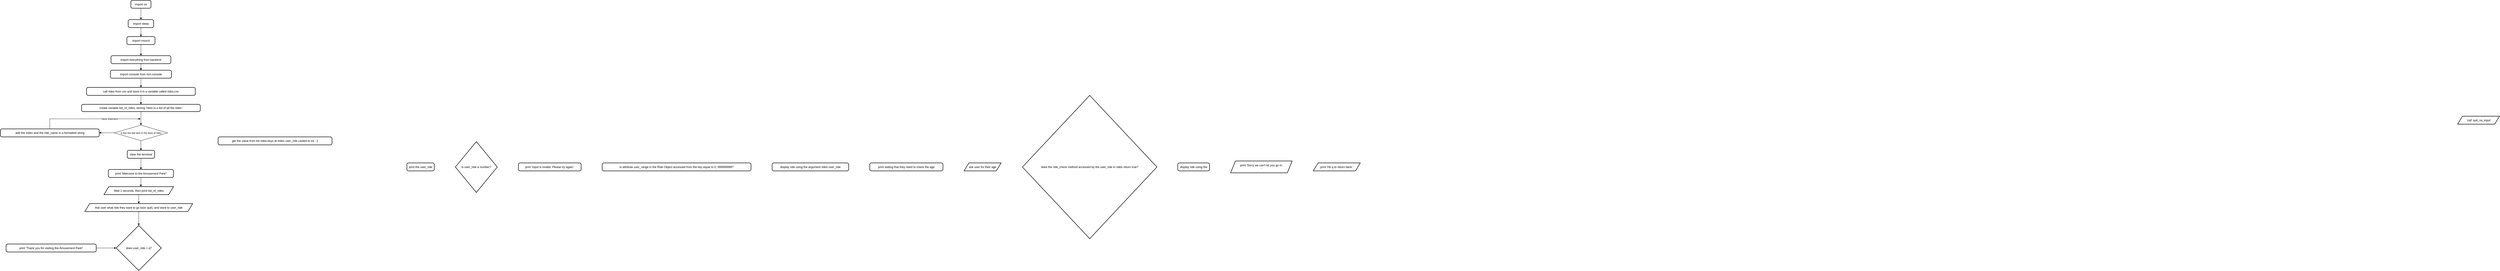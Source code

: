<mxfile version="24.4.0" type="device">
  <diagram name="Page-1" id="J3T0IwS7myqQdHtLeNHc">
    <mxGraphModel dx="1418" dy="282" grid="1" gridSize="10" guides="1" tooltips="1" connect="1" arrows="1" fold="1" page="1" pageScale="1" pageWidth="850" pageHeight="1100" math="0" shadow="0">
      <root>
        <mxCell id="0" />
        <mxCell id="1" parent="0" />
        <mxCell id="J7ISV5oreiWeoYotv0Rw-33" style="edgeStyle=orthogonalEdgeStyle;rounded=0;orthogonalLoop=1;jettySize=auto;html=1;" edge="1" parent="1" source="J7ISV5oreiWeoYotv0Rw-1" target="J7ISV5oreiWeoYotv0Rw-2">
          <mxGeometry relative="1" as="geometry" />
        </mxCell>
        <mxCell id="J7ISV5oreiWeoYotv0Rw-1" value="import os" style="rounded=1;absoluteArcSize=1;arcSize=14;whiteSpace=wrap;strokeWidth=2;" vertex="1" parent="1">
          <mxGeometry x="90" y="80" width="83" height="33" as="geometry" />
        </mxCell>
        <mxCell id="J7ISV5oreiWeoYotv0Rw-34" style="edgeStyle=orthogonalEdgeStyle;rounded=0;orthogonalLoop=1;jettySize=auto;html=1;" edge="1" parent="1" source="J7ISV5oreiWeoYotv0Rw-2" target="J7ISV5oreiWeoYotv0Rw-3">
          <mxGeometry relative="1" as="geometry" />
        </mxCell>
        <mxCell id="J7ISV5oreiWeoYotv0Rw-2" value="import sleep" style="rounded=1;absoluteArcSize=1;arcSize=14;whiteSpace=wrap;strokeWidth=2;" vertex="1" parent="1">
          <mxGeometry x="79" y="160" width="105" height="33" as="geometry" />
        </mxCell>
        <mxCell id="J7ISV5oreiWeoYotv0Rw-35" style="edgeStyle=orthogonalEdgeStyle;rounded=0;orthogonalLoop=1;jettySize=auto;html=1;entryX=0.5;entryY=0;entryDx=0;entryDy=0;" edge="1" parent="1" source="J7ISV5oreiWeoYotv0Rw-3" target="J7ISV5oreiWeoYotv0Rw-4">
          <mxGeometry relative="1" as="geometry" />
        </mxCell>
        <mxCell id="J7ISV5oreiWeoYotv0Rw-3" value="import msvcrt" style="rounded=1;absoluteArcSize=1;arcSize=14;whiteSpace=wrap;strokeWidth=2;" vertex="1" parent="1">
          <mxGeometry x="73.5" y="230" width="116" height="33" as="geometry" />
        </mxCell>
        <mxCell id="J7ISV5oreiWeoYotv0Rw-36" style="edgeStyle=orthogonalEdgeStyle;rounded=0;orthogonalLoop=1;jettySize=auto;html=1;" edge="1" parent="1" source="J7ISV5oreiWeoYotv0Rw-4" target="J7ISV5oreiWeoYotv0Rw-5">
          <mxGeometry relative="1" as="geometry" />
        </mxCell>
        <mxCell id="J7ISV5oreiWeoYotv0Rw-4" value="import everything from backend" style="rounded=1;absoluteArcSize=1;arcSize=14;whiteSpace=wrap;strokeWidth=2;" vertex="1" parent="1">
          <mxGeometry x="8" y="309" width="247" height="33" as="geometry" />
        </mxCell>
        <mxCell id="J7ISV5oreiWeoYotv0Rw-37" style="edgeStyle=orthogonalEdgeStyle;rounded=0;orthogonalLoop=1;jettySize=auto;html=1;entryX=0.5;entryY=0;entryDx=0;entryDy=0;" edge="1" parent="1" source="J7ISV5oreiWeoYotv0Rw-5" target="J7ISV5oreiWeoYotv0Rw-6">
          <mxGeometry relative="1" as="geometry" />
        </mxCell>
        <mxCell id="J7ISV5oreiWeoYotv0Rw-5" value="import console from rich.console" style="rounded=1;absoluteArcSize=1;arcSize=14;whiteSpace=wrap;strokeWidth=2;" vertex="1" parent="1">
          <mxGeometry x="5.5" y="369" width="252" height="33" as="geometry" />
        </mxCell>
        <mxCell id="J7ISV5oreiWeoYotv0Rw-38" style="edgeStyle=orthogonalEdgeStyle;rounded=0;orthogonalLoop=1;jettySize=auto;html=1;" edge="1" parent="1" source="J7ISV5oreiWeoYotv0Rw-6" target="J7ISV5oreiWeoYotv0Rw-7">
          <mxGeometry relative="1" as="geometry" />
        </mxCell>
        <mxCell id="J7ISV5oreiWeoYotv0Rw-6" value="call rides from csv and store it in a variable called rides.csv" style="rounded=1;absoluteArcSize=1;arcSize=14;whiteSpace=wrap;strokeWidth=2;" vertex="1" parent="1">
          <mxGeometry x="-93" y="440" width="449" height="33" as="geometry" />
        </mxCell>
        <mxCell id="J7ISV5oreiWeoYotv0Rw-39" style="edgeStyle=orthogonalEdgeStyle;rounded=0;orthogonalLoop=1;jettySize=auto;html=1;" edge="1" parent="1" source="J7ISV5oreiWeoYotv0Rw-7" target="J7ISV5oreiWeoYotv0Rw-45">
          <mxGeometry relative="1" as="geometry">
            <mxPoint x="131.5" y="592" as="targetPoint" />
          </mxGeometry>
        </mxCell>
        <mxCell id="J7ISV5oreiWeoYotv0Rw-7" value="create variable list_of_rides, storing &#39;Here is a list of all the rides:&#39;" style="rounded=1;absoluteArcSize=1;arcSize=14;whiteSpace=wrap;strokeWidth=2;" vertex="1" parent="1">
          <mxGeometry x="-113.5" y="510" width="490" height="30" as="geometry" />
        </mxCell>
        <mxCell id="J7ISV5oreiWeoYotv0Rw-40" style="edgeStyle=orthogonalEdgeStyle;rounded=0;orthogonalLoop=1;jettySize=auto;html=1;" edge="1" parent="1" target="J7ISV5oreiWeoYotv0Rw-9">
          <mxGeometry relative="1" as="geometry">
            <mxPoint x="21.5" y="627.5" as="sourcePoint" />
          </mxGeometry>
        </mxCell>
        <mxCell id="J7ISV5oreiWeoYotv0Rw-47" style="edgeStyle=orthogonalEdgeStyle;rounded=0;orthogonalLoop=1;jettySize=auto;html=1;" edge="1" parent="1" source="J7ISV5oreiWeoYotv0Rw-9">
          <mxGeometry relative="1" as="geometry">
            <mxPoint x="130" y="570" as="targetPoint" />
            <Array as="points">
              <mxPoint x="-245" y="570" />
              <mxPoint x="130" y="570" />
            </Array>
          </mxGeometry>
        </mxCell>
        <mxCell id="J7ISV5oreiWeoYotv0Rw-48" value="Next Element" style="edgeLabel;html=1;align=center;verticalAlign=middle;resizable=0;points=[];" vertex="1" connectable="0" parent="J7ISV5oreiWeoYotv0Rw-47">
          <mxGeometry x="0.385" relative="1" as="geometry">
            <mxPoint as="offset" />
          </mxGeometry>
        </mxCell>
        <mxCell id="J7ISV5oreiWeoYotv0Rw-9" value="add the index and the ride_name in a formatted string" style="rounded=1;absoluteArcSize=1;arcSize=14;whiteSpace=wrap;strokeWidth=2;" vertex="1" parent="1">
          <mxGeometry x="-448.5" y="611.5" width="408" height="33" as="geometry" />
        </mxCell>
        <mxCell id="J7ISV5oreiWeoYotv0Rw-50" style="edgeStyle=orthogonalEdgeStyle;rounded=0;orthogonalLoop=1;jettySize=auto;html=1;" edge="1" parent="1" source="J7ISV5oreiWeoYotv0Rw-10" target="J7ISV5oreiWeoYotv0Rw-11">
          <mxGeometry relative="1" as="geometry" />
        </mxCell>
        <mxCell id="J7ISV5oreiWeoYotv0Rw-10" value="clear the terminal" style="rounded=1;absoluteArcSize=1;arcSize=14;whiteSpace=wrap;strokeWidth=2;" vertex="1" parent="1">
          <mxGeometry x="75" y="700" width="113" height="33" as="geometry" />
        </mxCell>
        <mxCell id="J7ISV5oreiWeoYotv0Rw-11" value="print &#39;Welcome to the Amusement Park!&#39;" style="rounded=1;absoluteArcSize=1;arcSize=14;whiteSpace=wrap;strokeWidth=2;" vertex="1" parent="1">
          <mxGeometry x="-3" y="779" width="269" height="33" as="geometry" />
        </mxCell>
        <mxCell id="J7ISV5oreiWeoYotv0Rw-52" style="edgeStyle=orthogonalEdgeStyle;rounded=0;orthogonalLoop=1;jettySize=auto;html=1;entryX=0.5;entryY=0;entryDx=0;entryDy=0;" edge="1" parent="1" source="J7ISV5oreiWeoYotv0Rw-12" target="J7ISV5oreiWeoYotv0Rw-13">
          <mxGeometry relative="1" as="geometry" />
        </mxCell>
        <mxCell id="J7ISV5oreiWeoYotv0Rw-12" value="Wait 1 seconds, then print list_of_rides" style="shape=parallelogram;perimeter=parallelogramPerimeter;fixedSize=1;strokeWidth=2;whiteSpace=wrap;" vertex="1" parent="1">
          <mxGeometry x="-21" y="850" width="287" height="33" as="geometry" />
        </mxCell>
        <mxCell id="J7ISV5oreiWeoYotv0Rw-54" style="edgeStyle=orthogonalEdgeStyle;rounded=0;orthogonalLoop=1;jettySize=auto;html=1;entryX=0.5;entryY=0;entryDx=0;entryDy=0;" edge="1" parent="1" source="J7ISV5oreiWeoYotv0Rw-13" target="J7ISV5oreiWeoYotv0Rw-14">
          <mxGeometry relative="1" as="geometry" />
        </mxCell>
        <mxCell id="J7ISV5oreiWeoYotv0Rw-13" value="Ask user what ride they want to go to(or quit), and store to user_ride" style="shape=parallelogram;perimeter=parallelogramPerimeter;fixedSize=1;strokeWidth=2;whiteSpace=wrap;" vertex="1" parent="1">
          <mxGeometry x="-100" y="920" width="445" height="33" as="geometry" />
        </mxCell>
        <mxCell id="J7ISV5oreiWeoYotv0Rw-14" value="does user_ride = q?" style="rhombus;strokeWidth=2;whiteSpace=wrap;" vertex="1" parent="1">
          <mxGeometry x="29.5" y="1010.5" width="186" height="186" as="geometry" />
        </mxCell>
        <mxCell id="J7ISV5oreiWeoYotv0Rw-55" style="edgeStyle=orthogonalEdgeStyle;rounded=0;orthogonalLoop=1;jettySize=auto;html=1;entryX=0;entryY=0.5;entryDx=0;entryDy=0;" edge="1" parent="1" source="J7ISV5oreiWeoYotv0Rw-15" target="J7ISV5oreiWeoYotv0Rw-14">
          <mxGeometry relative="1" as="geometry" />
        </mxCell>
        <mxCell id="J7ISV5oreiWeoYotv0Rw-15" value="print &#39;Thank you for visiting the Amusement Park!&#39;" style="rounded=1;absoluteArcSize=1;arcSize=14;whiteSpace=wrap;strokeWidth=2;" vertex="1" parent="1">
          <mxGeometry x="-425" y="1087" width="372" height="33" as="geometry" />
        </mxCell>
        <mxCell id="J7ISV5oreiWeoYotv0Rw-17" value="get the value from list rides.keys at index user_ride casted to int - 1" style="rounded=1;absoluteArcSize=1;arcSize=14;whiteSpace=wrap;strokeWidth=2;" vertex="1" parent="1">
          <mxGeometry x="450" y="644.5" width="470" height="33" as="geometry" />
        </mxCell>
        <mxCell id="J7ISV5oreiWeoYotv0Rw-18" value="print the user_ride" style="rounded=1;absoluteArcSize=1;arcSize=14;whiteSpace=wrap;strokeWidth=2;" vertex="1" parent="1">
          <mxGeometry x="1229" y="752" width="113" height="33" as="geometry" />
        </mxCell>
        <mxCell id="J7ISV5oreiWeoYotv0Rw-19" value="is user_ride a number?" style="rhombus;strokeWidth=2;whiteSpace=wrap;" vertex="1" parent="1">
          <mxGeometry x="1429" y="664" width="173" height="210" as="geometry" />
        </mxCell>
        <mxCell id="J7ISV5oreiWeoYotv0Rw-20" value="print &#39;Input is invalid. Please try again.&#39;" style="rounded=1;absoluteArcSize=1;arcSize=14;whiteSpace=wrap;strokeWidth=2;" vertex="1" parent="1">
          <mxGeometry x="1689" y="752" width="259" height="33" as="geometry" />
        </mxCell>
        <mxCell id="J7ISV5oreiWeoYotv0Rw-21" value="is attribute user_range in the Ride Object accessed from the key equal to 0, 999999999?" style="rounded=1;absoluteArcSize=1;arcSize=14;whiteSpace=wrap;strokeWidth=2;" vertex="1" parent="1">
          <mxGeometry x="2035" y="752" width="614" height="33" as="geometry" />
        </mxCell>
        <mxCell id="J7ISV5oreiWeoYotv0Rw-22" value="display ride using the argument rides user_ride" style="rounded=1;absoluteArcSize=1;arcSize=14;whiteSpace=wrap;strokeWidth=2;" vertex="1" parent="1">
          <mxGeometry x="2736" y="752" width="316" height="33" as="geometry" />
        </mxCell>
        <mxCell id="J7ISV5oreiWeoYotv0Rw-23" value="print stating that they need to check the age" style="rounded=1;absoluteArcSize=1;arcSize=14;whiteSpace=wrap;strokeWidth=2;" vertex="1" parent="1">
          <mxGeometry x="3139" y="752" width="302" height="33" as="geometry" />
        </mxCell>
        <mxCell id="J7ISV5oreiWeoYotv0Rw-24" value="ask user for their age" style="shape=parallelogram;perimeter=parallelogramPerimeter;fixedSize=1;strokeWidth=2;whiteSpace=wrap;" vertex="1" parent="1">
          <mxGeometry x="3528" y="752" width="153" height="33" as="geometry" />
        </mxCell>
        <mxCell id="J7ISV5oreiWeoYotv0Rw-25" value="does the ride_check method accessed by the user_ride in rides return true?" style="rhombus;strokeWidth=2;whiteSpace=wrap;" vertex="1" parent="1">
          <mxGeometry x="3769" y="473" width="555" height="592" as="geometry" />
        </mxCell>
        <mxCell id="J7ISV5oreiWeoYotv0Rw-26" value="display ride using the" style="rounded=1;absoluteArcSize=1;arcSize=14;whiteSpace=wrap;strokeWidth=2;" vertex="1" parent="1">
          <mxGeometry x="4410" y="752" width="131" height="33" as="geometry" />
        </mxCell>
        <mxCell id="J7ISV5oreiWeoYotv0Rw-27" value="print &#39;Sorry we can&#39;t let you go in.&#xa;&#39;" style="shape=parallelogram;perimeter=parallelogramPerimeter;fixedSize=1;strokeWidth=2;whiteSpace=wrap;" vertex="1" parent="1">
          <mxGeometry x="4628" y="744" width="254" height="49" as="geometry" />
        </mxCell>
        <mxCell id="J7ISV5oreiWeoYotv0Rw-28" value="print &#39;Hit q to return back.&#39;" style="shape=parallelogram;perimeter=parallelogramPerimeter;fixedSize=1;strokeWidth=2;whiteSpace=wrap;" vertex="1" parent="1">
          <mxGeometry x="4969" y="752" width="194" height="33" as="geometry" />
        </mxCell>
        <mxCell id="J7ISV5oreiWeoYotv0Rw-29" value="&#39;call&#39; quit_no_input" style="shape=parallelogram;perimeter=parallelogramPerimeter;fixedSize=1;strokeWidth=2;whiteSpace=wrap;" vertex="1" parent="1">
          <mxGeometry x="9691" y="559" width="173" height="33" as="geometry" />
        </mxCell>
        <mxCell id="J7ISV5oreiWeoYotv0Rw-49" style="edgeStyle=orthogonalEdgeStyle;rounded=0;orthogonalLoop=1;jettySize=auto;html=1;" edge="1" parent="1" source="J7ISV5oreiWeoYotv0Rw-45" target="J7ISV5oreiWeoYotv0Rw-10">
          <mxGeometry relative="1" as="geometry" />
        </mxCell>
        <mxCell id="J7ISV5oreiWeoYotv0Rw-45" value="&lt;font style=&quot;font-size: 10px;&quot;&gt;is this the last item in the keys of rides&lt;/font&gt;" style="rhombus;whiteSpace=wrap;html=1;" vertex="1" parent="1">
          <mxGeometry x="21.5" y="596" width="220" height="64" as="geometry" />
        </mxCell>
        <mxCell id="J7ISV5oreiWeoYotv0Rw-51" style="edgeStyle=orthogonalEdgeStyle;rounded=0;orthogonalLoop=1;jettySize=auto;html=1;entryX=0.531;entryY=0;entryDx=0;entryDy=0;entryPerimeter=0;" edge="1" parent="1" source="J7ISV5oreiWeoYotv0Rw-11" target="J7ISV5oreiWeoYotv0Rw-12">
          <mxGeometry relative="1" as="geometry" />
        </mxCell>
      </root>
    </mxGraphModel>
  </diagram>
</mxfile>
